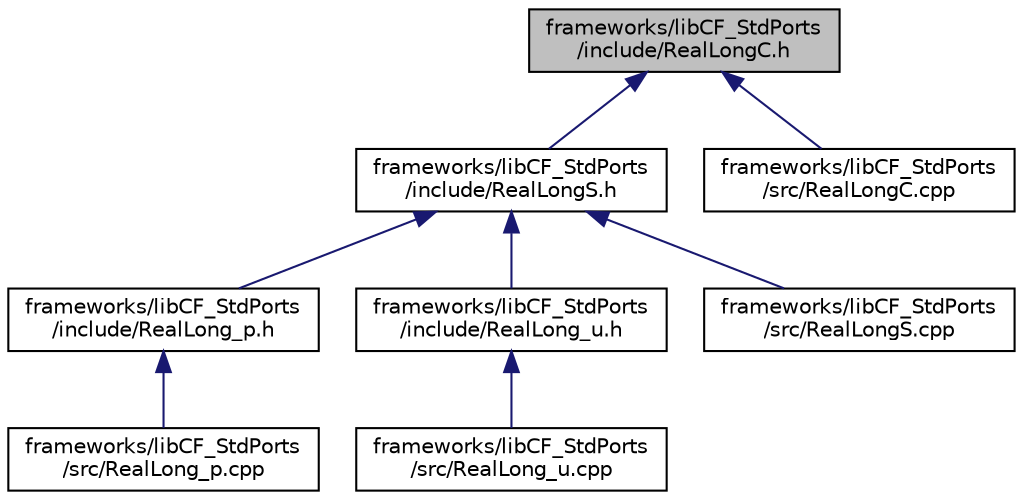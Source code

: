 digraph "frameworks/libCF_StdPorts/include/RealLongC.h"
{
 // INTERACTIVE_SVG=YES
  edge [fontname="Helvetica",fontsize="10",labelfontname="Helvetica",labelfontsize="10"];
  node [fontname="Helvetica",fontsize="10",shape=record];
  Node1 [label="frameworks/libCF_StdPorts\l/include/RealLongC.h",height=0.2,width=0.4,color="black", fillcolor="grey75", style="filled", fontcolor="black"];
  Node1 -> Node2 [dir="back",color="midnightblue",fontsize="10",style="solid",fontname="Helvetica"];
  Node2 [label="frameworks/libCF_StdPorts\l/include/RealLongS.h",height=0.2,width=0.4,color="black", fillcolor="white", style="filled",URL="$_real_long_s_8h.html"];
  Node2 -> Node3 [dir="back",color="midnightblue",fontsize="10",style="solid",fontname="Helvetica"];
  Node3 [label="frameworks/libCF_StdPorts\l/include/RealLong_p.h",height=0.2,width=0.4,color="black", fillcolor="white", style="filled",URL="$_real_long__p_8h.html",tooltip=":  "];
  Node3 -> Node4 [dir="back",color="midnightblue",fontsize="10",style="solid",fontname="Helvetica"];
  Node4 [label="frameworks/libCF_StdPorts\l/src/RealLong_p.cpp",height=0.2,width=0.4,color="black", fillcolor="white", style="filled",URL="$_real_long__p_8cpp.html",tooltip=":  "];
  Node2 -> Node5 [dir="back",color="midnightblue",fontsize="10",style="solid",fontname="Helvetica"];
  Node5 [label="frameworks/libCF_StdPorts\l/include/RealLong_u.h",height=0.2,width=0.4,color="black", fillcolor="white", style="filled",URL="$_real_long__u_8h.html",tooltip=":  "];
  Node5 -> Node6 [dir="back",color="midnightblue",fontsize="10",style="solid",fontname="Helvetica"];
  Node6 [label="frameworks/libCF_StdPorts\l/src/RealLong_u.cpp",height=0.2,width=0.4,color="black", fillcolor="white", style="filled",URL="$_real_long__u_8cpp.html",tooltip=":  "];
  Node2 -> Node7 [dir="back",color="midnightblue",fontsize="10",style="solid",fontname="Helvetica"];
  Node7 [label="frameworks/libCF_StdPorts\l/src/RealLongS.cpp",height=0.2,width=0.4,color="black", fillcolor="white", style="filled",URL="$_real_long_s_8cpp.html"];
  Node1 -> Node8 [dir="back",color="midnightblue",fontsize="10",style="solid",fontname="Helvetica"];
  Node8 [label="frameworks/libCF_StdPorts\l/src/RealLongC.cpp",height=0.2,width=0.4,color="black", fillcolor="white", style="filled",URL="$_real_long_c_8cpp.html"];
}

